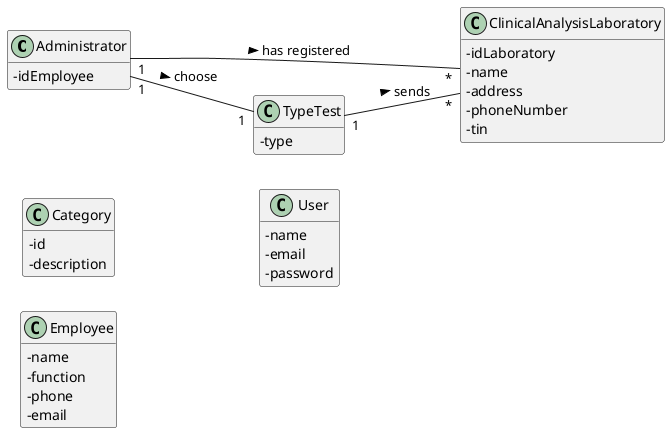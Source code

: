 @startuml
hide methods
left to right direction
skinparam classAttributeIconSize 0


class Administrator {
  -idEmployee
}

class ClinicalAnalysisLaboratory {
  -idLaboratory
  -name
  -address
  -phoneNumber
  -tin
}

class TypeTest {
  -type
}

class Category {
  -id
  -description
}

class Employee {
  -name
  -function
  -phone
  -email
}

class User {
  -name
  -email
  -password
}

Administrator "1" -- "*" ClinicalAnalysisLaboratory : has registered >
Administrator "1" -- "1" TypeTest : choose >
TypeTest "1" -- "*" ClinicalAnalysisLaboratory : sends >




@enduml